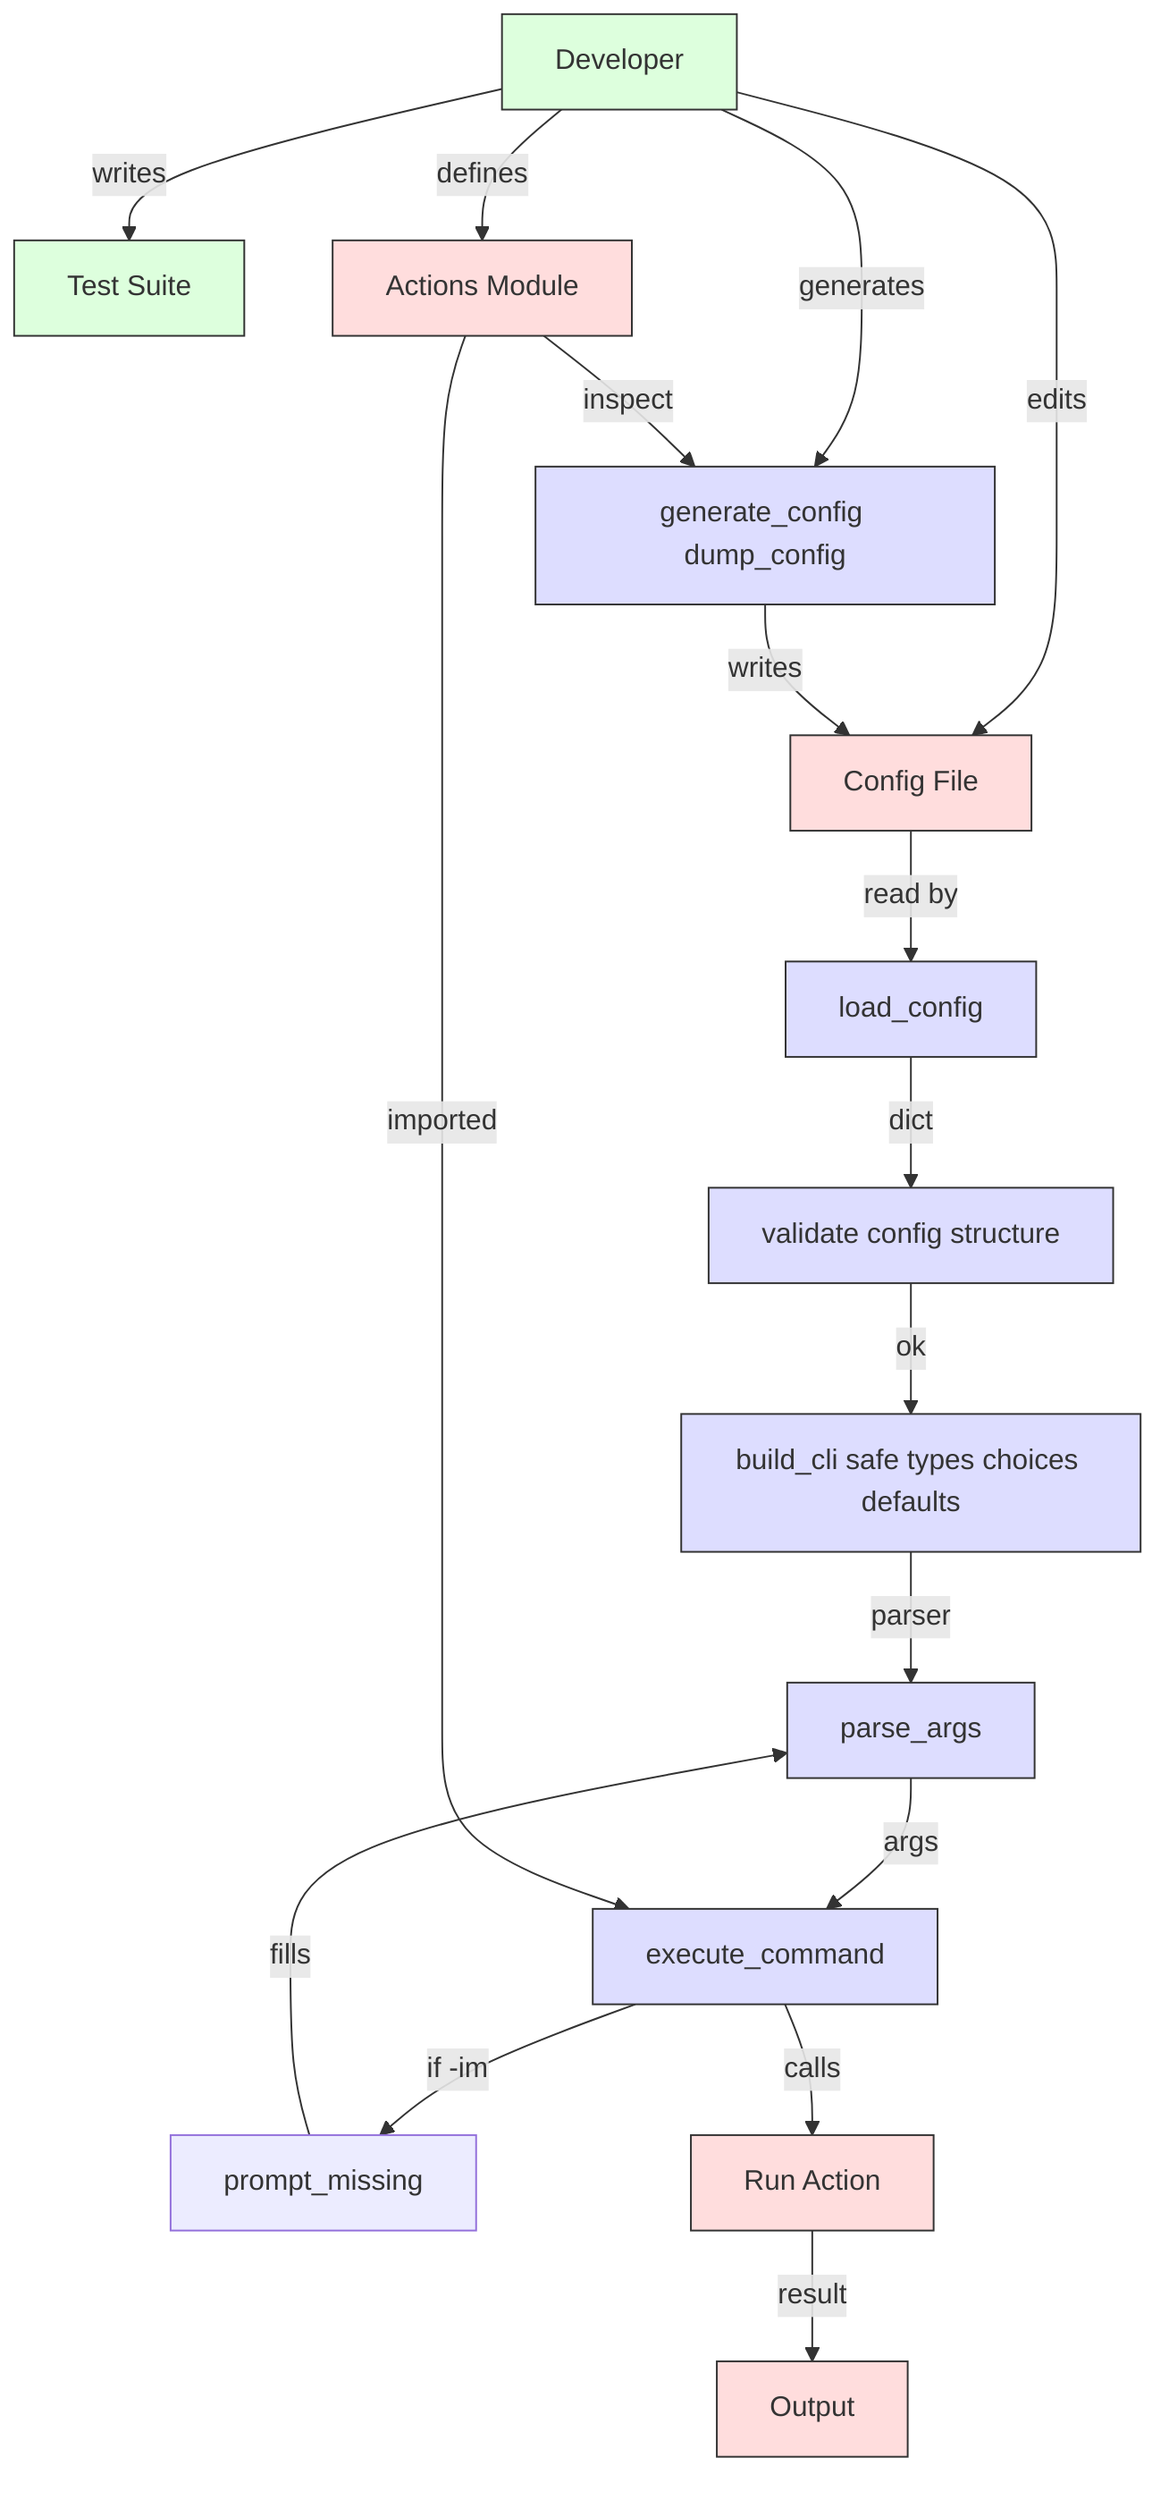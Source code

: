 %% Dynamic CLI Builder - Architecture
%% Minimal working Mermaid diagram

flowchart TD
    %% Developer
    Developer[Developer] -->|edits| Config[Config File]
    Developer -->|writes| Tests[Test Suite]
    Developer -->|defines| Actions[Actions Module]
    Developer -->|generates| Gen[generate_config dump_config]
    Actions -->|inspect| Gen
    Gen -->|writes| Config

    %% Runtime
    Config -->|read by| Load[load_config]
    Load -->|dict| Validate[validate config structure]
    Validate -->|ok| Build[build_cli safe types choices defaults]
    Build -->|parser| Parse[parse_args]
    Parse -->|args| Exec[execute_command]
    Actions -->|imported| Exec

    %% Features
    Exec -->|if -im| Prompt[prompt_missing]
    Prompt -->|fills| Parse

    %% Data Flow
    Exec -->|calls| Run[Run Action]
    Run -->|result| Out[Output]

    %% Styling
    classDef dev fill:#dfd,stroke:#333
    classDef runtime fill:#ddf,stroke:#333
    classDef data fill:#fdd,stroke:#333

    class Developer,Tests dev
    class Load,Validate,Build,Parse,Exec,Gen runtime
    class Config,Actions,Run,Out data